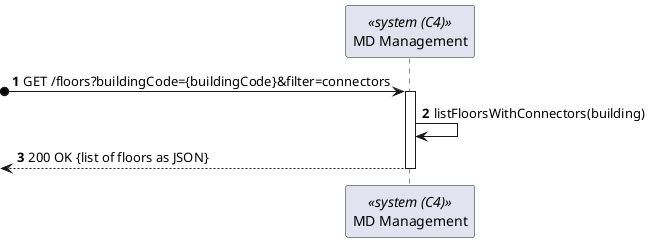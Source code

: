 @startuml us08-level2_processes
autonumber

participant SYS as "MD Management" <<system (C4)>>

?o-> SYS : GET /floors?buildingCode={buildingCode}&filter=connectors
activate SYS

SYS -> SYS : listFloorsWithConnectors(building)

<-- SYS : 200 OK {list of floors as JSON}
deactivate SYS

@enduml

